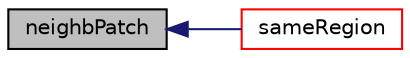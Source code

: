 digraph "neighbPatch"
{
  bgcolor="transparent";
  edge [fontname="Helvetica",fontsize="10",labelfontname="Helvetica",labelfontsize="10"];
  node [fontname="Helvetica",fontsize="10",shape=record];
  rankdir="LR";
  Node1 [label="neighbPatch",height=0.2,width=0.4,color="black", fillcolor="grey75", style="filled", fontcolor="black"];
  Node1 -> Node2 [dir="back",color="midnightblue",fontsize="10",style="solid",fontname="Helvetica"];
  Node2 [label="sameRegion",height=0.2,width=0.4,color="red",URL="$a02165.html#a6d593cbcd7a8bb0b3f0127d84232ed7b",tooltip="Cached sampleRegion != mesh.name() "];
}
